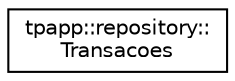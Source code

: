 digraph "Graphical Class Hierarchy"
{
 // LATEX_PDF_SIZE
  edge [fontname="Helvetica",fontsize="10",labelfontname="Helvetica",labelfontsize="10"];
  node [fontname="Helvetica",fontsize="10",shape=record];
  rankdir="LR";
  Node0 [label="tpapp::repository::\lTransacoes",height=0.2,width=0.4,color="black", fillcolor="white", style="filled",URL="$classtpapp_1_1repository_1_1Transacoes.html",tooltip=" "];
}
